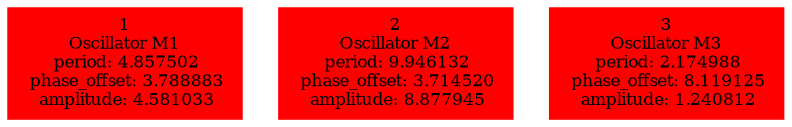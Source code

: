  digraph g{ forcelabels=true;
1 [label=<1<BR />Oscillator M1<BR /> period: 4.857502<BR /> phase_offset: 3.788883<BR /> amplitude: 4.581033>, shape=box,color=red,style=filled,fontsize=8];2 [label=<2<BR />Oscillator M2<BR /> period: 9.946132<BR /> phase_offset: 3.714520<BR /> amplitude: 8.877945>, shape=box,color=red,style=filled,fontsize=8];3 [label=<3<BR />Oscillator M3<BR /> period: 2.174988<BR /> phase_offset: 8.119125<BR /> amplitude: 1.240812>, shape=box,color=red,style=filled,fontsize=8]; }
